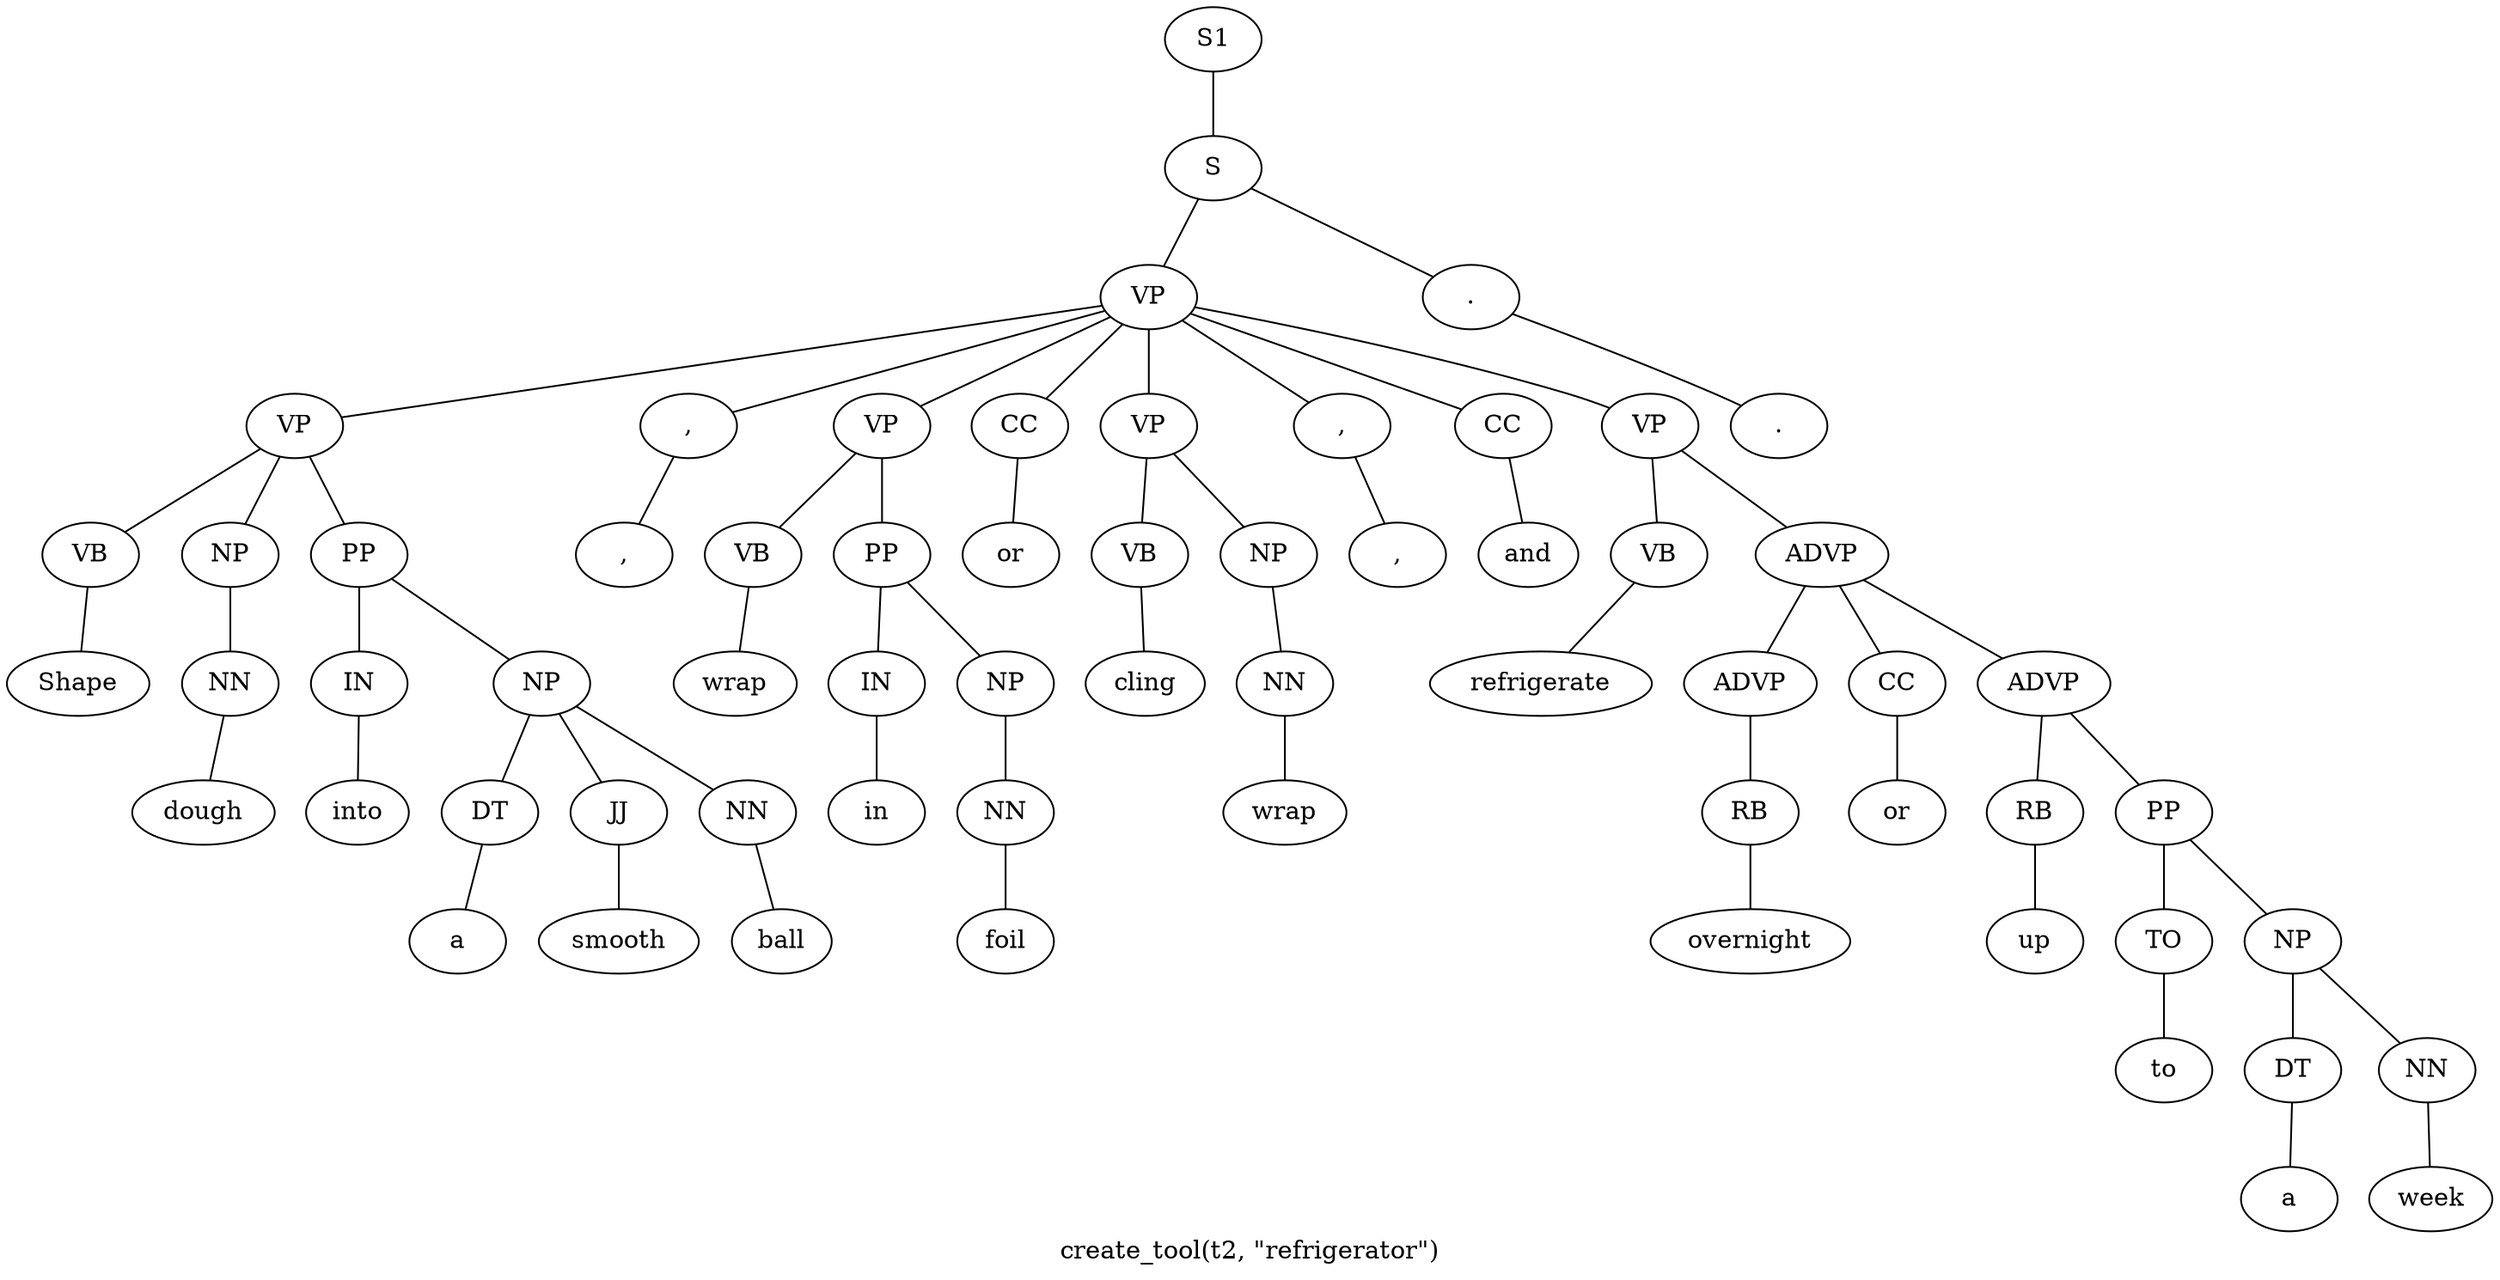 graph SyntaxGraph {
	label = "create_tool(t2, \"refrigerator\")";
	Node0 [label="S1"];
	Node1 [label="S"];
	Node2 [label="VP"];
	Node3 [label="VP"];
	Node4 [label="VB"];
	Node5 [label="Shape"];
	Node6 [label="NP"];
	Node7 [label="NN"];
	Node8 [label="dough"];
	Node9 [label="PP"];
	Node10 [label="IN"];
	Node11 [label="into"];
	Node12 [label="NP"];
	Node13 [label="DT"];
	Node14 [label="a"];
	Node15 [label="JJ"];
	Node16 [label="smooth"];
	Node17 [label="NN"];
	Node18 [label="ball"];
	Node19 [label=","];
	Node20 [label=","];
	Node21 [label="VP"];
	Node22 [label="VB"];
	Node23 [label="wrap"];
	Node24 [label="PP"];
	Node25 [label="IN"];
	Node26 [label="in"];
	Node27 [label="NP"];
	Node28 [label="NN"];
	Node29 [label="foil"];
	Node30 [label="CC"];
	Node31 [label="or"];
	Node32 [label="VP"];
	Node33 [label="VB"];
	Node34 [label="cling"];
	Node35 [label="NP"];
	Node36 [label="NN"];
	Node37 [label="wrap"];
	Node38 [label=","];
	Node39 [label=","];
	Node40 [label="CC"];
	Node41 [label="and"];
	Node42 [label="VP"];
	Node43 [label="VB"];
	Node44 [label="refrigerate"];
	Node45 [label="ADVP"];
	Node46 [label="ADVP"];
	Node47 [label="RB"];
	Node48 [label="overnight"];
	Node49 [label="CC"];
	Node50 [label="or"];
	Node51 [label="ADVP"];
	Node52 [label="RB"];
	Node53 [label="up"];
	Node54 [label="PP"];
	Node55 [label="TO"];
	Node56 [label="to"];
	Node57 [label="NP"];
	Node58 [label="DT"];
	Node59 [label="a"];
	Node60 [label="NN"];
	Node61 [label="week"];
	Node62 [label="."];
	Node63 [label="."];

	Node0 -- Node1;
	Node1 -- Node2;
	Node1 -- Node62;
	Node2 -- Node3;
	Node2 -- Node19;
	Node2 -- Node21;
	Node2 -- Node30;
	Node2 -- Node32;
	Node2 -- Node38;
	Node2 -- Node40;
	Node2 -- Node42;
	Node3 -- Node4;
	Node3 -- Node6;
	Node3 -- Node9;
	Node4 -- Node5;
	Node6 -- Node7;
	Node7 -- Node8;
	Node9 -- Node10;
	Node9 -- Node12;
	Node10 -- Node11;
	Node12 -- Node13;
	Node12 -- Node15;
	Node12 -- Node17;
	Node13 -- Node14;
	Node15 -- Node16;
	Node17 -- Node18;
	Node19 -- Node20;
	Node21 -- Node22;
	Node21 -- Node24;
	Node22 -- Node23;
	Node24 -- Node25;
	Node24 -- Node27;
	Node25 -- Node26;
	Node27 -- Node28;
	Node28 -- Node29;
	Node30 -- Node31;
	Node32 -- Node33;
	Node32 -- Node35;
	Node33 -- Node34;
	Node35 -- Node36;
	Node36 -- Node37;
	Node38 -- Node39;
	Node40 -- Node41;
	Node42 -- Node43;
	Node42 -- Node45;
	Node43 -- Node44;
	Node45 -- Node46;
	Node45 -- Node49;
	Node45 -- Node51;
	Node46 -- Node47;
	Node47 -- Node48;
	Node49 -- Node50;
	Node51 -- Node52;
	Node51 -- Node54;
	Node52 -- Node53;
	Node54 -- Node55;
	Node54 -- Node57;
	Node55 -- Node56;
	Node57 -- Node58;
	Node57 -- Node60;
	Node58 -- Node59;
	Node60 -- Node61;
	Node62 -- Node63;
}